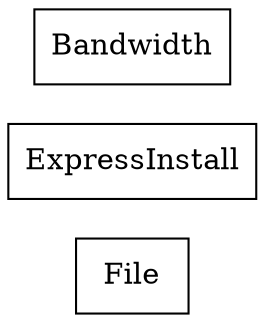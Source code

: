 strict digraph class_diagram {
  rankdir=LR;
  TypeFile[
    label="File",
    URL="File.html",
    tooltip="com.sekati.net.File",
    shape="record"
  ];
  TypeExpressInstall[
    label="ExpressInstall",
    URL="ExpressInstall.html",
    tooltip="com.sekati.net.ExpressInstall",
    shape="record"
  ];
  TypeBandwidth[
    label="Bandwidth",
    URL="Bandwidth.html",
    tooltip="com.sekati.net.Bandwidth",
    shape="record"
  ];
}
